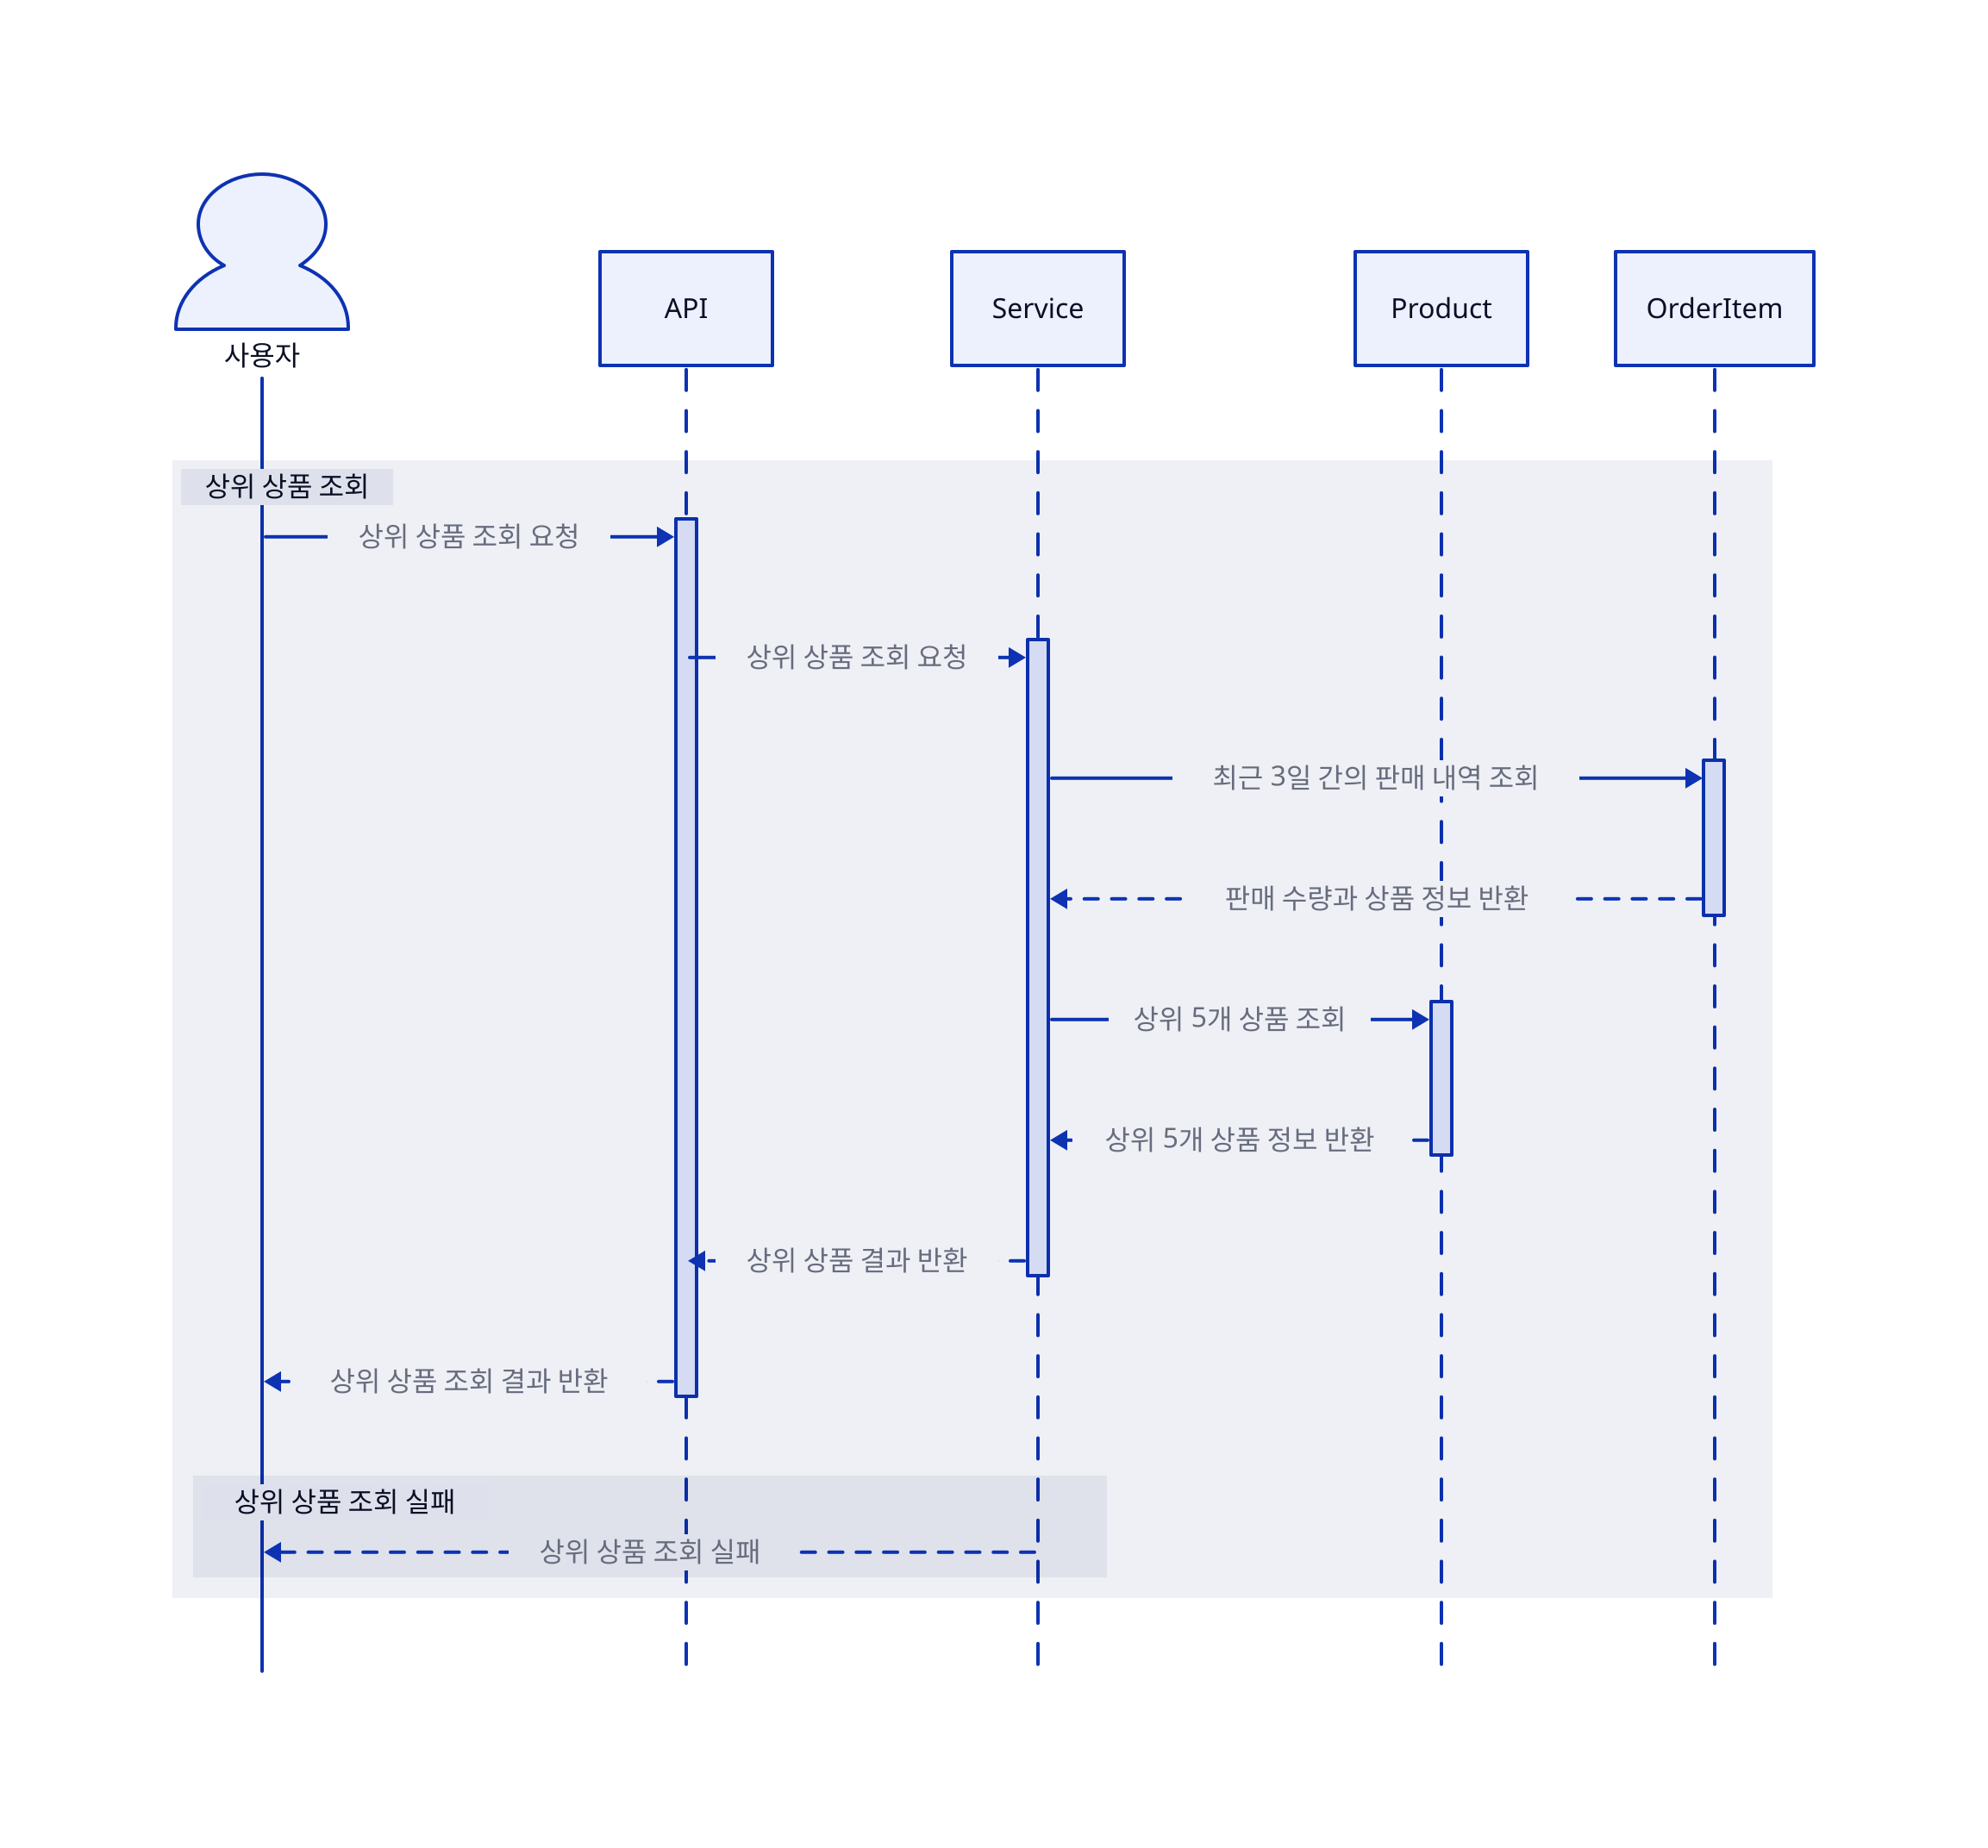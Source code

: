 shape: sequence_diagram
user: 사용자 {shape: person}
api: API
service: Service
product: Product
orderItem: OrderItem

user.style: {
  stroke-dash: 0
}

상위 상품 조회: {
  user -> api.t: 상위 상품 조회 요청
  api -> service.t: 상위 상품 조회 요청
  service.t -> orderItem.t: 최근 3일 간의 판매 내역 조회
  orderItem.t -> service.t: 판매 수량과 상품 정보 반환 {
    style.stroke-dash: 4
  }
  service.t -> product.t: 상위 5개 상품 조회
  product.t -> service.t: 상위 5개 상품 정보 반환 {
    style.stroke-dash: 4
  }
  service.t -> api: 상위 상품 결과 반환 {
    style.stroke-dash: 4
  }
  api.t -> user: 상위 상품 조회 결과 반환 {
    style.stroke-dash: 4
  }

  상위 상품 조회 실패: {
    service -> user: "상위 상품 조회 실패" {
      style.stroke-dash: 4
    }
  }
}
